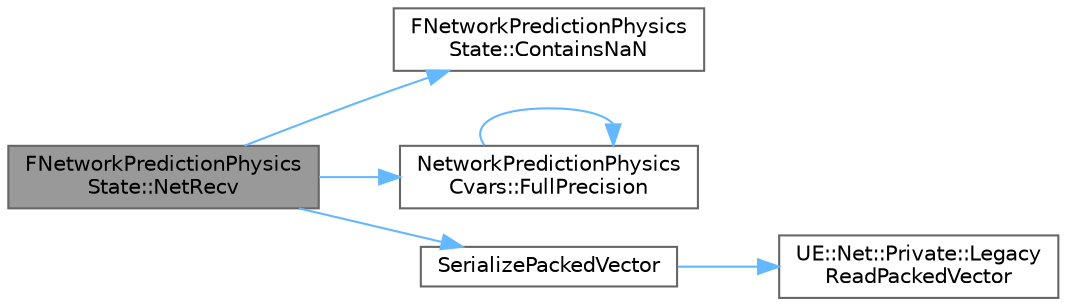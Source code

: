 digraph "FNetworkPredictionPhysicsState::NetRecv"
{
 // INTERACTIVE_SVG=YES
 // LATEX_PDF_SIZE
  bgcolor="transparent";
  edge [fontname=Helvetica,fontsize=10,labelfontname=Helvetica,labelfontsize=10];
  node [fontname=Helvetica,fontsize=10,shape=box,height=0.2,width=0.4];
  rankdir="LR";
  Node1 [id="Node000001",label="FNetworkPredictionPhysics\lState::NetRecv",height=0.2,width=0.4,color="gray40", fillcolor="grey60", style="filled", fontcolor="black",tooltip=" "];
  Node1 -> Node2 [id="edge1_Node000001_Node000002",color="steelblue1",style="solid",tooltip=" "];
  Node2 [id="Node000002",label="FNetworkPredictionPhysics\lState::ContainsNaN",height=0.2,width=0.4,color="grey40", fillcolor="white", style="filled",URL="$db/db0/structFNetworkPredictionPhysicsState.html#a51a9aeb93aa3cd26631dc529f1d56266",tooltip=" "];
  Node1 -> Node3 [id="edge2_Node000001_Node000003",color="steelblue1",style="solid",tooltip=" "];
  Node3 [id="Node000003",label="NetworkPredictionPhysics\lCvars::FullPrecision",height=0.2,width=0.4,color="grey40", fillcolor="white", style="filled",URL="$d3/def/namespaceNetworkPredictionPhysicsCvars.html#acf6a247f91612d7ca930edbe513b227d",tooltip=" "];
  Node3 -> Node3 [id="edge3_Node000003_Node000003",color="steelblue1",style="solid",tooltip=" "];
  Node1 -> Node4 [id="edge4_Node000001_Node000004",color="steelblue1",style="solid",tooltip=" "];
  Node4 [id="Node000004",label="SerializePackedVector",height=0.2,width=0.4,color="grey40", fillcolor="white", style="filled",URL="$d6/dc9/NetSerialization_8h.html#ad44a1eb2638ad7701727bd9a56c22a39",tooltip=" "];
  Node4 -> Node5 [id="edge5_Node000004_Node000005",color="steelblue1",style="solid",tooltip=" "];
  Node5 [id="Node000005",label="UE::Net::Private::Legacy\lReadPackedVector",height=0.2,width=0.4,color="grey40", fillcolor="white", style="filled",URL="$d7/d7b/namespaceUE_1_1Net_1_1Private.html#a8992efc477d44d55f02ec4952f27031a",tooltip=" "];
}
